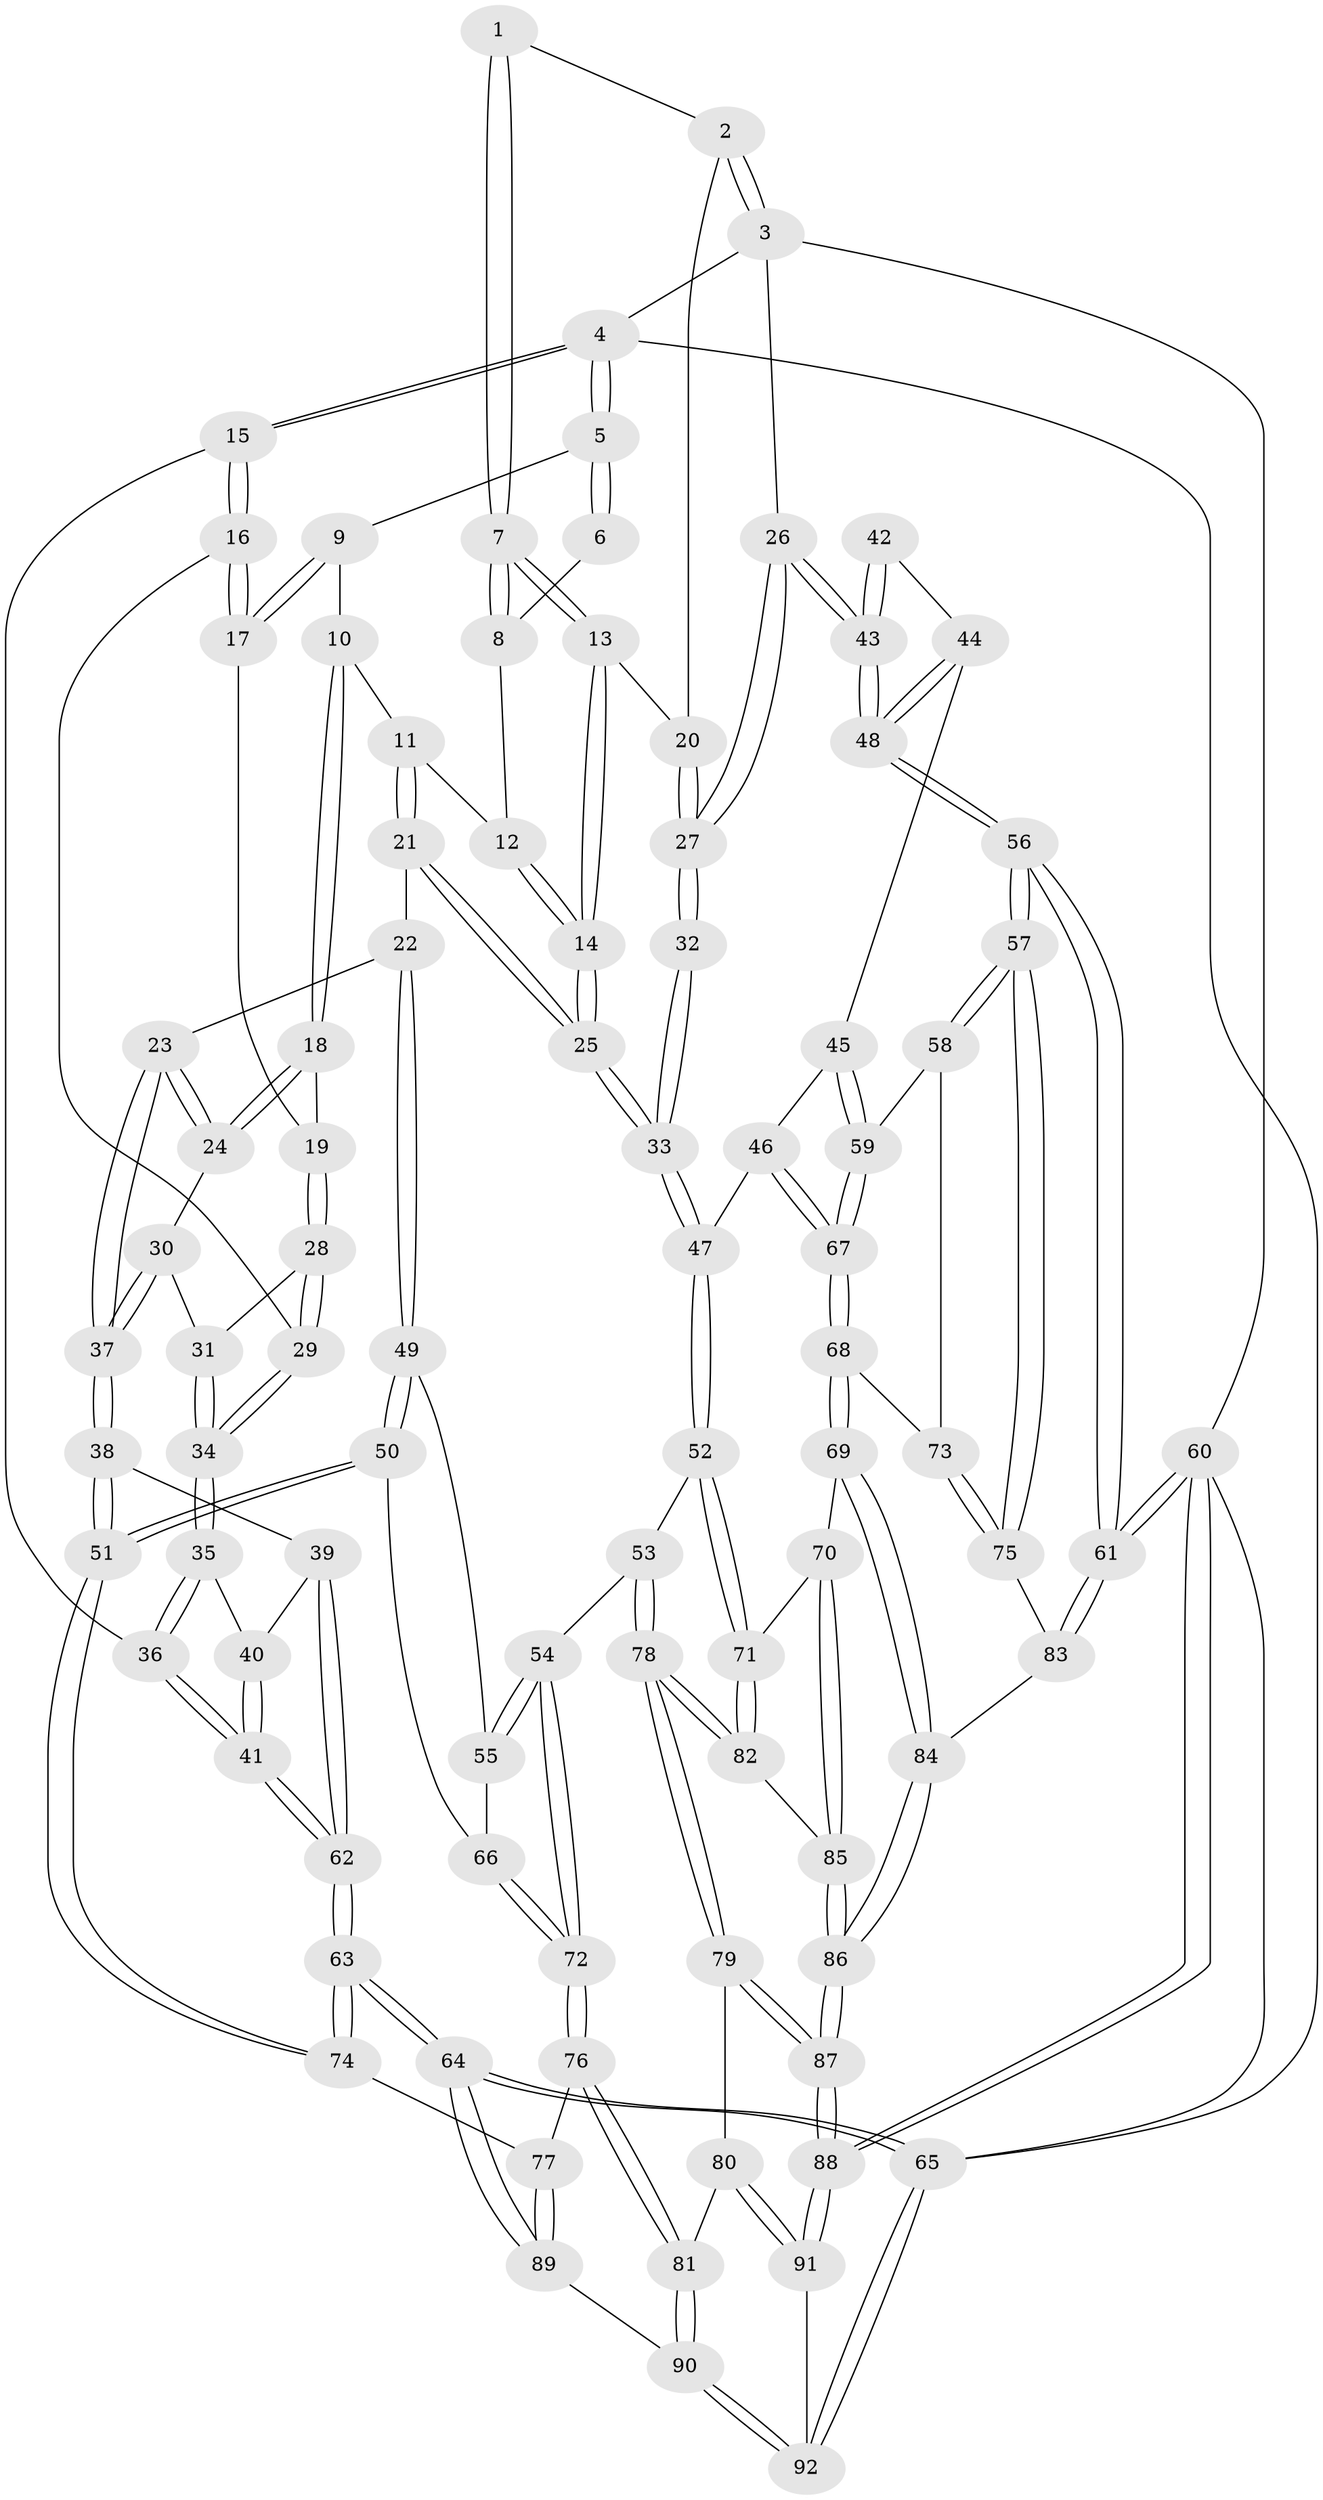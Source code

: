 // Generated by graph-tools (version 1.1) at 2025/51/03/09/25 03:51:06]
// undirected, 92 vertices, 227 edges
graph export_dot {
graph [start="1"]
  node [color=gray90,style=filled];
  1 [pos="+0.7869059409385369+0"];
  2 [pos="+1+0"];
  3 [pos="+1+0"];
  4 [pos="+0+0"];
  5 [pos="+0.27679593183136475+0"];
  6 [pos="+0.5972838263084922+0"];
  7 [pos="+0.7039380943603294+0.13526107871132123"];
  8 [pos="+0.5962690026454205+0"];
  9 [pos="+0.2757292126621904+0"];
  10 [pos="+0.3706393135380023+0.04533692268834319"];
  11 [pos="+0.45946267650034583+0.10663087302293957"];
  12 [pos="+0.563959300885153+0.019441125227794405"];
  13 [pos="+0.7123074076162172+0.18649810209025586"];
  14 [pos="+0.6785458292719512+0.2546509980292872"];
  15 [pos="+0+0.1494397667850767"];
  16 [pos="+0+0.17209513316537814"];
  17 [pos="+0.10405876770131382+0.13400232177124025"];
  18 [pos="+0.31027558493236224+0.1696727080655375"];
  19 [pos="+0.19517585181026992+0.20798873211279326"];
  20 [pos="+0.7836324215265766+0.1365912207077057"];
  21 [pos="+0.5666365727147528+0.27569629406463775"];
  22 [pos="+0.49953190561390565+0.31497851048813674"];
  23 [pos="+0.4399709684042218+0.30735475455964056"];
  24 [pos="+0.37668998400303844+0.27796230129534194"];
  25 [pos="+0.670391684900896+0.2775772677148836"];
  26 [pos="+1+0.18560488679014248"];
  27 [pos="+1+0.19622697061691807"];
  28 [pos="+0.2054658692597534+0.26100442541345503"];
  29 [pos="+0.06980205776315092+0.32141162803245205"];
  30 [pos="+0.23644236430710874+0.31030428333485977"];
  31 [pos="+0.21388600151212378+0.2807582267647904"];
  32 [pos="+0.8614557645330884+0.3178654577422766"];
  33 [pos="+0.701478312931614+0.3127635648626063"];
  34 [pos="+0.08484473871973855+0.3747827847817543"];
  35 [pos="+0.08496550483580387+0.38509773739274195"];
  36 [pos="+0+0.3213263759517468"];
  37 [pos="+0.23783706120645126+0.44353488562562937"];
  38 [pos="+0.216358854159479+0.5096987445670081"];
  39 [pos="+0.19231122209194368+0.5036296985024081"];
  40 [pos="+0.0861497163751681+0.38920864055825016"];
  41 [pos="+0+0.5481718990398539"];
  42 [pos="+0.9160257171577744+0.4303544157685396"];
  43 [pos="+1+0.3021157049061566"];
  44 [pos="+0.9178771375429077+0.436093426092611"];
  45 [pos="+0.9153580898066689+0.45835619893714846"];
  46 [pos="+0.7530309062253155+0.5173354001387693"];
  47 [pos="+0.7162308101165572+0.48260486303319716"];
  48 [pos="+1+0.45702347934035714"];
  49 [pos="+0.4613628270735994+0.43022773166044537"];
  50 [pos="+0.23317872232908401+0.5285677144792181"];
  51 [pos="+0.23149577709133146+0.5285232764308198"];
  52 [pos="+0.5889537538792372+0.5867181654063549"];
  53 [pos="+0.5668183027671534+0.5938691839365278"];
  54 [pos="+0.5159539454071637+0.5795126066678692"];
  55 [pos="+0.4965835802344137+0.5540607449290672"];
  56 [pos="+1+0.5546022697256433"];
  57 [pos="+1+0.5567060918373267"];
  58 [pos="+0.9923225850252834+0.5641156036236639"];
  59 [pos="+0.9655289441699176+0.557511193376554"];
  60 [pos="+1+1"];
  61 [pos="+1+1"];
  62 [pos="+0+0.6250976899429092"];
  63 [pos="+0+0.80104328210561"];
  64 [pos="+0+1"];
  65 [pos="+0+1"];
  66 [pos="+0.30059184961595004+0.5552166218519998"];
  67 [pos="+0.8026236276810355+0.5838451785682152"];
  68 [pos="+0.8023758807357959+0.6222912711458891"];
  69 [pos="+0.800968653944418+0.6468583615309539"];
  70 [pos="+0.7623021101173066+0.6696577866128798"];
  71 [pos="+0.6670257569415222+0.6778325624449881"];
  72 [pos="+0.42600338711598906+0.6622109250224137"];
  73 [pos="+0.941254924728836+0.6549325552230881"];
  74 [pos="+0.2125492474408437+0.7187489571969509"];
  75 [pos="+0.9213007412144961+0.7145320367085738"];
  76 [pos="+0.4007581392379272+0.7643303907918639"];
  77 [pos="+0.24345475830627578+0.7543927671747576"];
  78 [pos="+0.5573205260115641+0.7671821957025803"];
  79 [pos="+0.5203858633329678+0.8420915977809151"];
  80 [pos="+0.49442743590496935+0.8449519758836884"];
  81 [pos="+0.49223865641497966+0.8445508470010159"];
  82 [pos="+0.6574472944985608+0.7256819660278631"];
  83 [pos="+0.9072129637991803+0.7364434490454974"];
  84 [pos="+0.8425953746249072+0.7182117047794544"];
  85 [pos="+0.705246232580646+0.7585006415557282"];
  86 [pos="+0.7394526634496813+0.9049478211412457"];
  87 [pos="+0.7291590404773524+0.9580989368855428"];
  88 [pos="+0.8845669878857702+1"];
  89 [pos="+0.2322609772571373+0.8660303719784063"];
  90 [pos="+0.3026826469296412+1"];
  91 [pos="+0.4701609780459692+1"];
  92 [pos="+0.26531692260992606+1"];
  1 -- 2;
  1 -- 7;
  1 -- 7;
  2 -- 3;
  2 -- 3;
  2 -- 20;
  3 -- 4;
  3 -- 26;
  3 -- 60;
  4 -- 5;
  4 -- 5;
  4 -- 15;
  4 -- 15;
  4 -- 65;
  5 -- 6;
  5 -- 6;
  5 -- 9;
  6 -- 8;
  7 -- 8;
  7 -- 8;
  7 -- 13;
  7 -- 13;
  8 -- 12;
  9 -- 10;
  9 -- 17;
  9 -- 17;
  10 -- 11;
  10 -- 18;
  10 -- 18;
  11 -- 12;
  11 -- 21;
  11 -- 21;
  12 -- 14;
  12 -- 14;
  13 -- 14;
  13 -- 14;
  13 -- 20;
  14 -- 25;
  14 -- 25;
  15 -- 16;
  15 -- 16;
  15 -- 36;
  16 -- 17;
  16 -- 17;
  16 -- 29;
  17 -- 19;
  18 -- 19;
  18 -- 24;
  18 -- 24;
  19 -- 28;
  19 -- 28;
  20 -- 27;
  20 -- 27;
  21 -- 22;
  21 -- 25;
  21 -- 25;
  22 -- 23;
  22 -- 49;
  22 -- 49;
  23 -- 24;
  23 -- 24;
  23 -- 37;
  23 -- 37;
  24 -- 30;
  25 -- 33;
  25 -- 33;
  26 -- 27;
  26 -- 27;
  26 -- 43;
  26 -- 43;
  27 -- 32;
  27 -- 32;
  28 -- 29;
  28 -- 29;
  28 -- 31;
  29 -- 34;
  29 -- 34;
  30 -- 31;
  30 -- 37;
  30 -- 37;
  31 -- 34;
  31 -- 34;
  32 -- 33;
  32 -- 33;
  33 -- 47;
  33 -- 47;
  34 -- 35;
  34 -- 35;
  35 -- 36;
  35 -- 36;
  35 -- 40;
  36 -- 41;
  36 -- 41;
  37 -- 38;
  37 -- 38;
  38 -- 39;
  38 -- 51;
  38 -- 51;
  39 -- 40;
  39 -- 62;
  39 -- 62;
  40 -- 41;
  40 -- 41;
  41 -- 62;
  41 -- 62;
  42 -- 43;
  42 -- 43;
  42 -- 44;
  43 -- 48;
  43 -- 48;
  44 -- 45;
  44 -- 48;
  44 -- 48;
  45 -- 46;
  45 -- 59;
  45 -- 59;
  46 -- 47;
  46 -- 67;
  46 -- 67;
  47 -- 52;
  47 -- 52;
  48 -- 56;
  48 -- 56;
  49 -- 50;
  49 -- 50;
  49 -- 55;
  50 -- 51;
  50 -- 51;
  50 -- 66;
  51 -- 74;
  51 -- 74;
  52 -- 53;
  52 -- 71;
  52 -- 71;
  53 -- 54;
  53 -- 78;
  53 -- 78;
  54 -- 55;
  54 -- 55;
  54 -- 72;
  54 -- 72;
  55 -- 66;
  56 -- 57;
  56 -- 57;
  56 -- 61;
  56 -- 61;
  57 -- 58;
  57 -- 58;
  57 -- 75;
  57 -- 75;
  58 -- 59;
  58 -- 73;
  59 -- 67;
  59 -- 67;
  60 -- 61;
  60 -- 61;
  60 -- 88;
  60 -- 88;
  60 -- 65;
  61 -- 83;
  61 -- 83;
  62 -- 63;
  62 -- 63;
  63 -- 64;
  63 -- 64;
  63 -- 74;
  63 -- 74;
  64 -- 65;
  64 -- 65;
  64 -- 89;
  64 -- 89;
  65 -- 92;
  65 -- 92;
  66 -- 72;
  66 -- 72;
  67 -- 68;
  67 -- 68;
  68 -- 69;
  68 -- 69;
  68 -- 73;
  69 -- 70;
  69 -- 84;
  69 -- 84;
  70 -- 71;
  70 -- 85;
  70 -- 85;
  71 -- 82;
  71 -- 82;
  72 -- 76;
  72 -- 76;
  73 -- 75;
  73 -- 75;
  74 -- 77;
  75 -- 83;
  76 -- 77;
  76 -- 81;
  76 -- 81;
  77 -- 89;
  77 -- 89;
  78 -- 79;
  78 -- 79;
  78 -- 82;
  78 -- 82;
  79 -- 80;
  79 -- 87;
  79 -- 87;
  80 -- 81;
  80 -- 91;
  80 -- 91;
  81 -- 90;
  81 -- 90;
  82 -- 85;
  83 -- 84;
  84 -- 86;
  84 -- 86;
  85 -- 86;
  85 -- 86;
  86 -- 87;
  86 -- 87;
  87 -- 88;
  87 -- 88;
  88 -- 91;
  88 -- 91;
  89 -- 90;
  90 -- 92;
  90 -- 92;
  91 -- 92;
}
